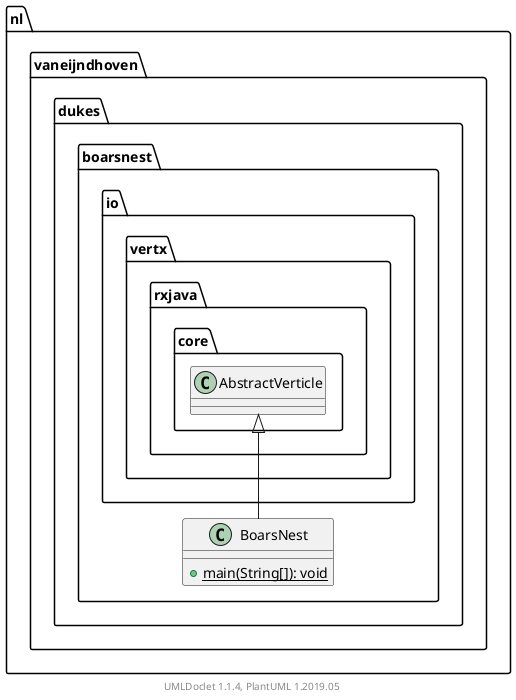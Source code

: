 @startuml

    namespace nl.vaneijndhoven.dukes.boarsnest {

        class BoarsNest [[BoarsNest.html]] {
            {static} +main(String[]): void
        }

        class io.vertx.rxjava.core.AbstractVerticle
        io.vertx.rxjava.core.AbstractVerticle <|-- BoarsNest

    }


    center footer UMLDoclet 1.1.4, PlantUML 1.2019.05
@enduml
